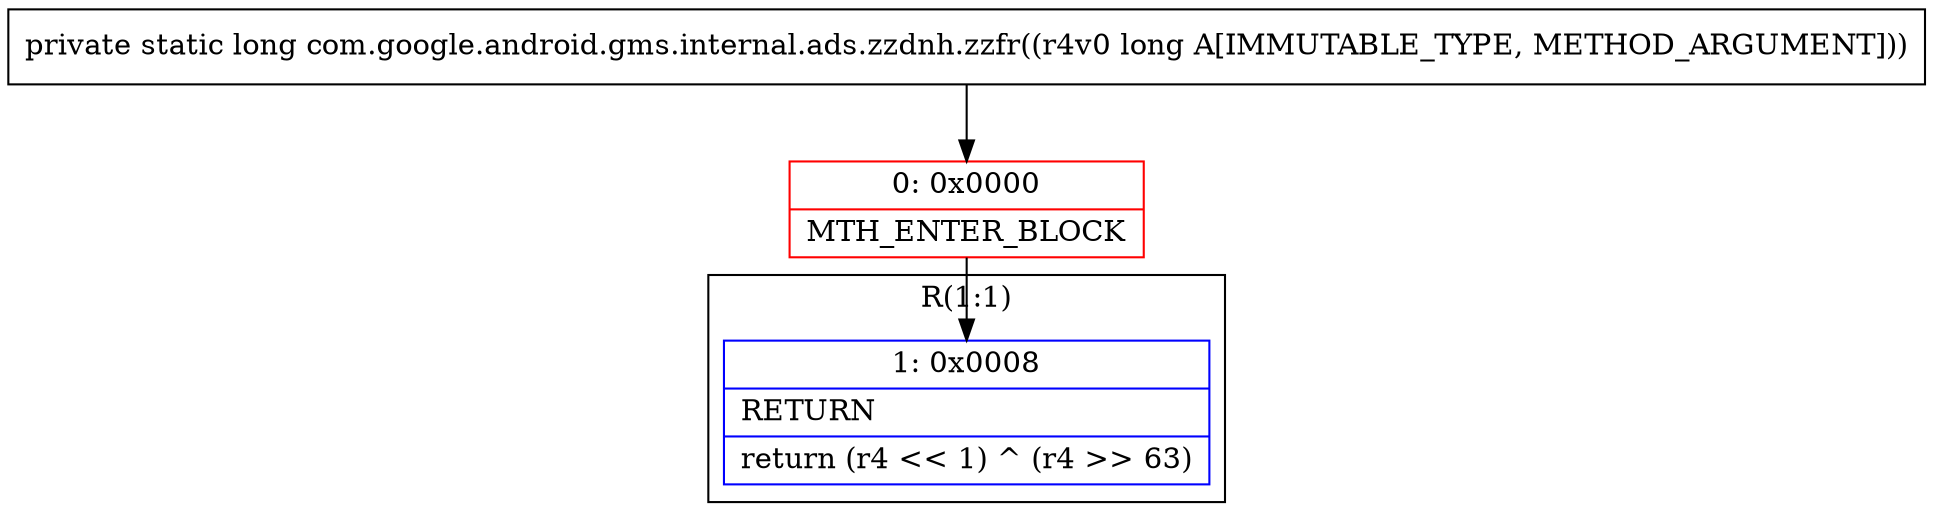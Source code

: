 digraph "CFG forcom.google.android.gms.internal.ads.zzdnh.zzfr(J)J" {
subgraph cluster_Region_324406477 {
label = "R(1:1)";
node [shape=record,color=blue];
Node_1 [shape=record,label="{1\:\ 0x0008|RETURN\l|return (r4 \<\< 1) ^ (r4 \>\> 63)\l}"];
}
Node_0 [shape=record,color=red,label="{0\:\ 0x0000|MTH_ENTER_BLOCK\l}"];
MethodNode[shape=record,label="{private static long com.google.android.gms.internal.ads.zzdnh.zzfr((r4v0 long A[IMMUTABLE_TYPE, METHOD_ARGUMENT])) }"];
MethodNode -> Node_0;
Node_0 -> Node_1;
}


